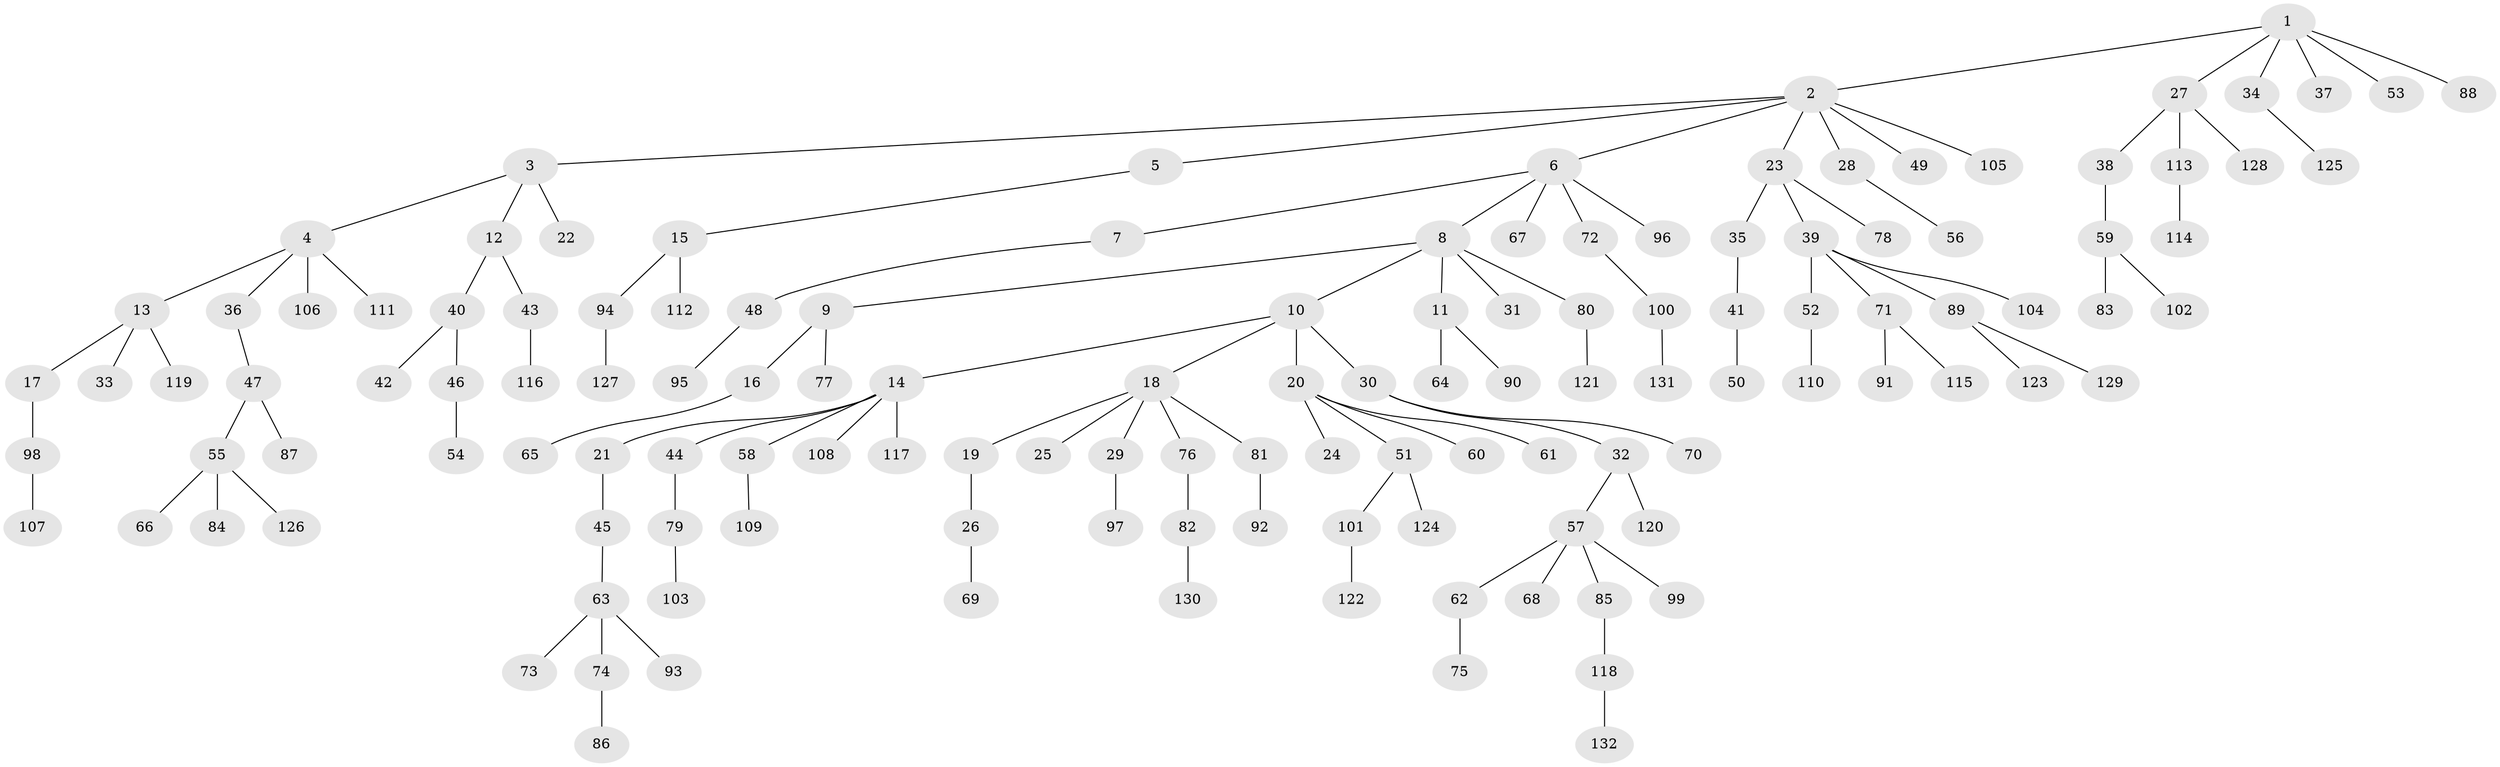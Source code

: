 // coarse degree distribution, {3: 0.10606060606060606, 2: 0.2878787878787879, 1: 0.4696969696969697, 5: 0.030303030303030304, 4: 0.09090909090909091, 6: 0.015151515151515152}
// Generated by graph-tools (version 1.1) at 2025/37/03/04/25 23:37:18]
// undirected, 132 vertices, 131 edges
graph export_dot {
  node [color=gray90,style=filled];
  1;
  2;
  3;
  4;
  5;
  6;
  7;
  8;
  9;
  10;
  11;
  12;
  13;
  14;
  15;
  16;
  17;
  18;
  19;
  20;
  21;
  22;
  23;
  24;
  25;
  26;
  27;
  28;
  29;
  30;
  31;
  32;
  33;
  34;
  35;
  36;
  37;
  38;
  39;
  40;
  41;
  42;
  43;
  44;
  45;
  46;
  47;
  48;
  49;
  50;
  51;
  52;
  53;
  54;
  55;
  56;
  57;
  58;
  59;
  60;
  61;
  62;
  63;
  64;
  65;
  66;
  67;
  68;
  69;
  70;
  71;
  72;
  73;
  74;
  75;
  76;
  77;
  78;
  79;
  80;
  81;
  82;
  83;
  84;
  85;
  86;
  87;
  88;
  89;
  90;
  91;
  92;
  93;
  94;
  95;
  96;
  97;
  98;
  99;
  100;
  101;
  102;
  103;
  104;
  105;
  106;
  107;
  108;
  109;
  110;
  111;
  112;
  113;
  114;
  115;
  116;
  117;
  118;
  119;
  120;
  121;
  122;
  123;
  124;
  125;
  126;
  127;
  128;
  129;
  130;
  131;
  132;
  1 -- 2;
  1 -- 27;
  1 -- 34;
  1 -- 37;
  1 -- 53;
  1 -- 88;
  2 -- 3;
  2 -- 5;
  2 -- 6;
  2 -- 23;
  2 -- 28;
  2 -- 49;
  2 -- 105;
  3 -- 4;
  3 -- 12;
  3 -- 22;
  4 -- 13;
  4 -- 36;
  4 -- 106;
  4 -- 111;
  5 -- 15;
  6 -- 7;
  6 -- 8;
  6 -- 67;
  6 -- 72;
  6 -- 96;
  7 -- 48;
  8 -- 9;
  8 -- 10;
  8 -- 11;
  8 -- 31;
  8 -- 80;
  9 -- 16;
  9 -- 77;
  10 -- 14;
  10 -- 18;
  10 -- 20;
  10 -- 30;
  11 -- 64;
  11 -- 90;
  12 -- 40;
  12 -- 43;
  13 -- 17;
  13 -- 33;
  13 -- 119;
  14 -- 21;
  14 -- 44;
  14 -- 58;
  14 -- 108;
  14 -- 117;
  15 -- 94;
  15 -- 112;
  16 -- 65;
  17 -- 98;
  18 -- 19;
  18 -- 25;
  18 -- 29;
  18 -- 76;
  18 -- 81;
  19 -- 26;
  20 -- 24;
  20 -- 51;
  20 -- 60;
  20 -- 61;
  21 -- 45;
  23 -- 35;
  23 -- 39;
  23 -- 78;
  26 -- 69;
  27 -- 38;
  27 -- 113;
  27 -- 128;
  28 -- 56;
  29 -- 97;
  30 -- 32;
  30 -- 70;
  32 -- 57;
  32 -- 120;
  34 -- 125;
  35 -- 41;
  36 -- 47;
  38 -- 59;
  39 -- 52;
  39 -- 71;
  39 -- 89;
  39 -- 104;
  40 -- 42;
  40 -- 46;
  41 -- 50;
  43 -- 116;
  44 -- 79;
  45 -- 63;
  46 -- 54;
  47 -- 55;
  47 -- 87;
  48 -- 95;
  51 -- 101;
  51 -- 124;
  52 -- 110;
  55 -- 66;
  55 -- 84;
  55 -- 126;
  57 -- 62;
  57 -- 68;
  57 -- 85;
  57 -- 99;
  58 -- 109;
  59 -- 83;
  59 -- 102;
  62 -- 75;
  63 -- 73;
  63 -- 74;
  63 -- 93;
  71 -- 91;
  71 -- 115;
  72 -- 100;
  74 -- 86;
  76 -- 82;
  79 -- 103;
  80 -- 121;
  81 -- 92;
  82 -- 130;
  85 -- 118;
  89 -- 123;
  89 -- 129;
  94 -- 127;
  98 -- 107;
  100 -- 131;
  101 -- 122;
  113 -- 114;
  118 -- 132;
}
